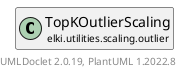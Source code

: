 @startuml
    remove .*\.(Instance|Par|Parameterizer|Factory)$
    set namespaceSeparator none
    hide empty fields
    hide empty methods

    class "<size:14>TopKOutlierScaling.Par\n<size:10>elki.utilities.scaling.outlier" as elki.utilities.scaling.outlier.TopKOutlierScaling.Par [[TopKOutlierScaling.Par.html]] {
        {static} +K_ID: OptionID
        {static} +BINARY_ID: OptionID
        -k: int
        -binary: boolean
        +configure(Parameterization): void
        +make(): TopKOutlierScaling
    }

    interface "<size:14>Parameterizer\n<size:10>elki.utilities.optionhandling" as elki.utilities.optionhandling.Parameterizer [[../../optionhandling/Parameterizer.html]] {
        {abstract} +make(): Object
    }
    class "<size:14>TopKOutlierScaling\n<size:10>elki.utilities.scaling.outlier" as elki.utilities.scaling.outlier.TopKOutlierScaling [[TopKOutlierScaling.html]]

    elki.utilities.optionhandling.Parameterizer <|.. elki.utilities.scaling.outlier.TopKOutlierScaling.Par
    elki.utilities.scaling.outlier.TopKOutlierScaling +-- elki.utilities.scaling.outlier.TopKOutlierScaling.Par

    center footer UMLDoclet 2.0.19, PlantUML 1.2022.8
@enduml
